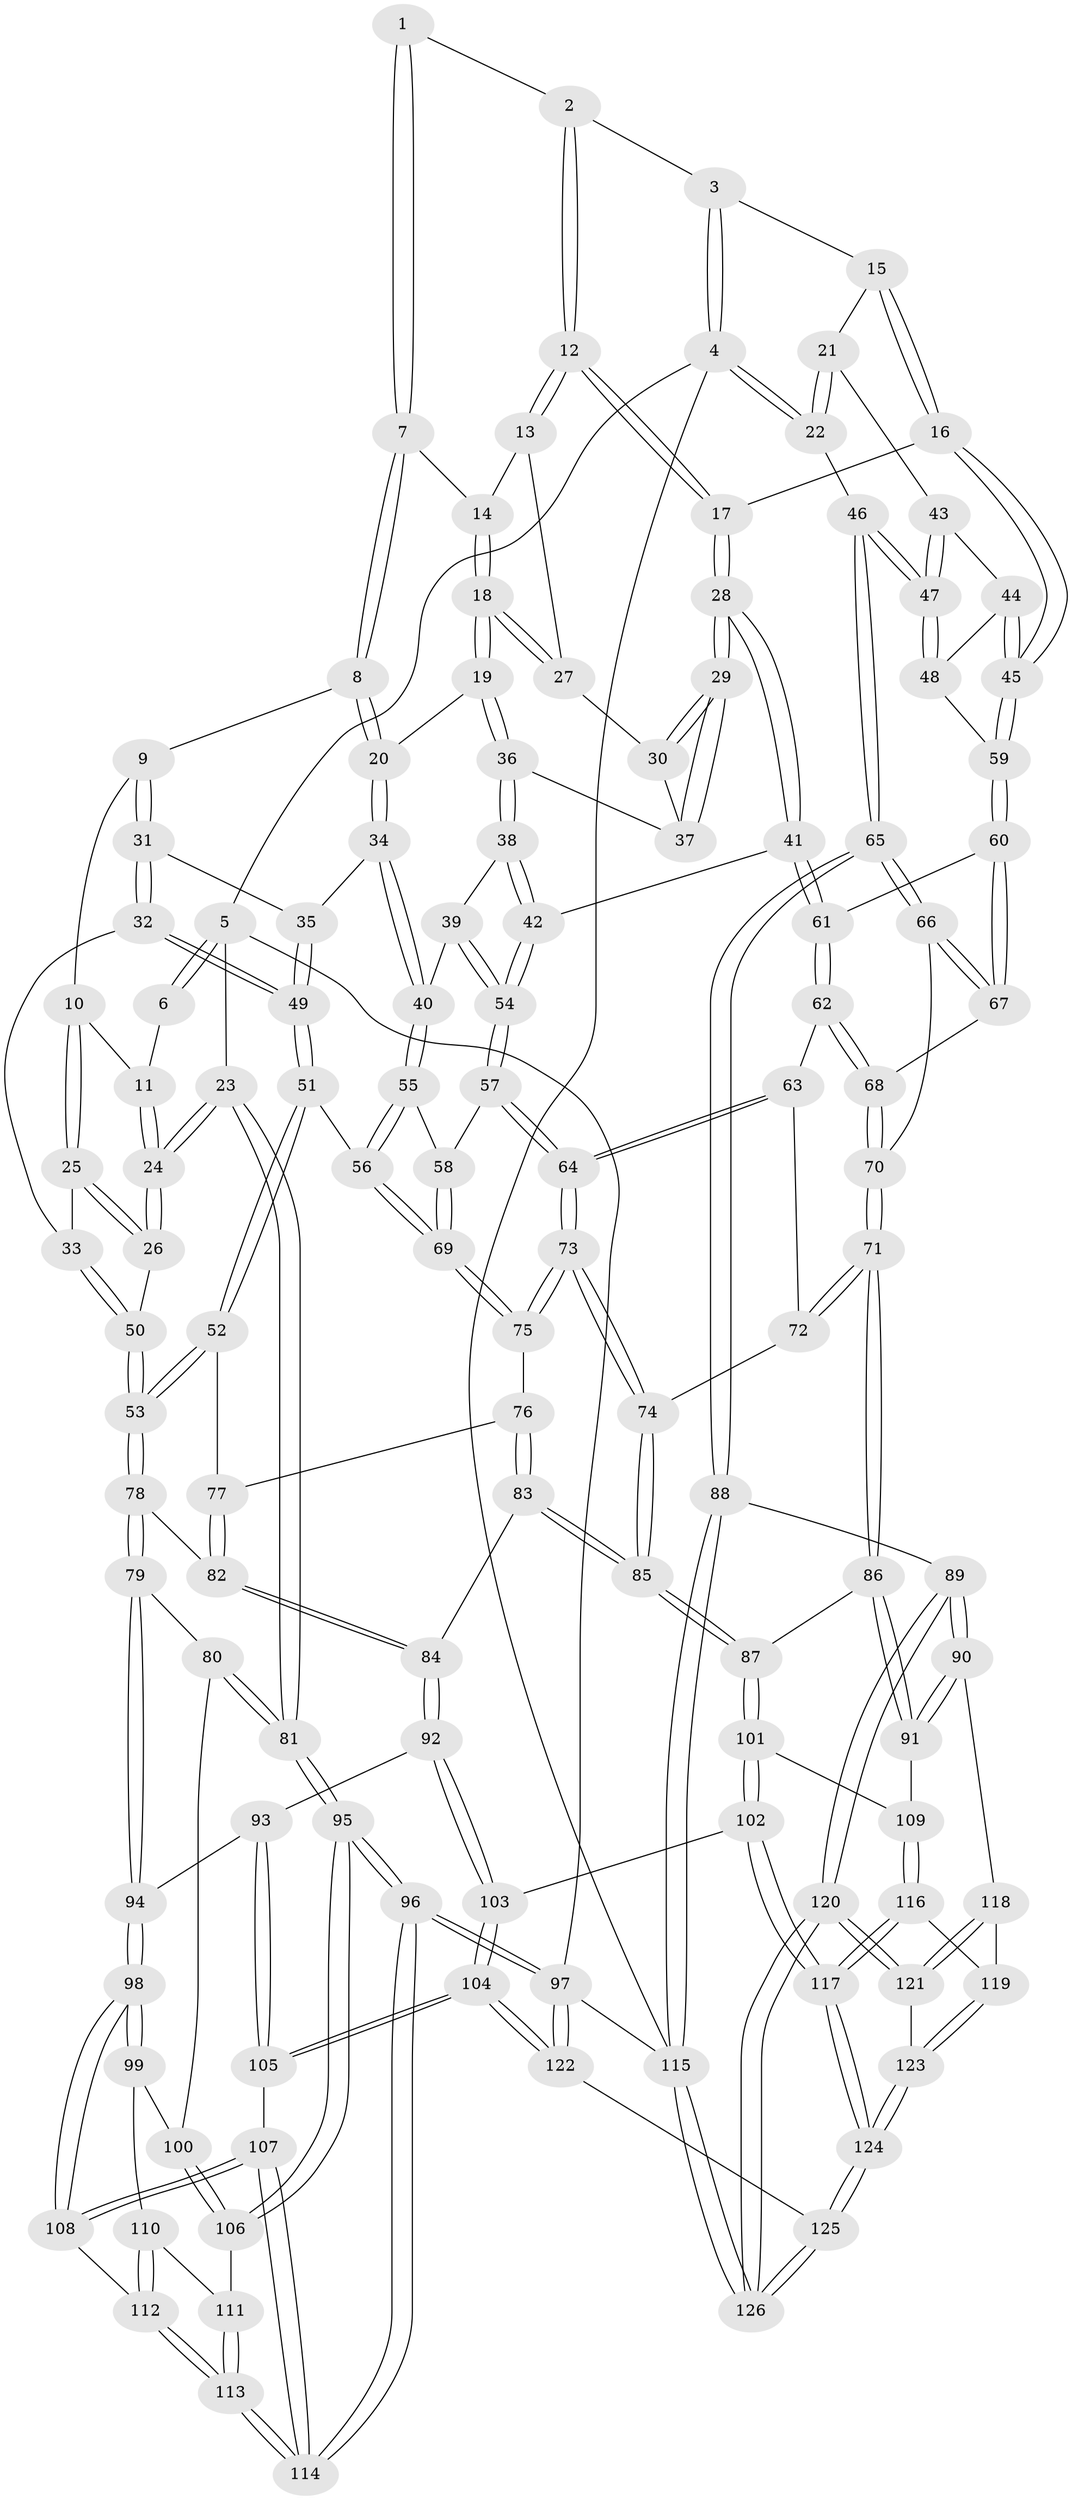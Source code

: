 // Generated by graph-tools (version 1.1) at 2025/16/03/09/25 04:16:51]
// undirected, 126 vertices, 312 edges
graph export_dot {
graph [start="1"]
  node [color=gray90,style=filled];
  1 [pos="+0.2963954424063694+0"];
  2 [pos="+0.735874879230579+0"];
  3 [pos="+0.7468379649466768+0"];
  4 [pos="+1+0"];
  5 [pos="+0+0"];
  6 [pos="+0.16550742152556505+0"];
  7 [pos="+0.31138267208229836+0"];
  8 [pos="+0.28987289554905243+0.03375363804804359"];
  9 [pos="+0.27380084922096887+0.050153602447395466"];
  10 [pos="+0.1227785736184893+0.09008690933450164"];
  11 [pos="+0.08151691611985486+0.0536544135319444"];
  12 [pos="+0.6515368537544558+0.009694862025871338"];
  13 [pos="+0.5955866635533529+0.04972346737966359"];
  14 [pos="+0.44140685648519645+0.03860515643717427"];
  15 [pos="+0.8614462469218042+0"];
  16 [pos="+0.7540589307922492+0.20126059906117064"];
  17 [pos="+0.6962686462628745+0.14950717448743023"];
  18 [pos="+0.4625098186949451+0.11874872318052823"];
  19 [pos="+0.455985806298146+0.130515845684229"];
  20 [pos="+0.3210524132534113+0.08773672491364554"];
  21 [pos="+0.9289871249213412+0.09805767085698022"];
  22 [pos="+1+0.11559501041472091"];
  23 [pos="+0+0.24382767705200875"];
  24 [pos="+0+0.23606507668995189"];
  25 [pos="+0.14560727381085087+0.1927472257829061"];
  26 [pos="+0+0.2387253074676879"];
  27 [pos="+0.5624737636177328+0.08934403420014425"];
  28 [pos="+0.5605295645399737+0.24126978464220306"];
  29 [pos="+0.5529789125499813+0.21095824524580079"];
  30 [pos="+0.5582414481171534+0.12141258216084312"];
  31 [pos="+0.2144989364718352+0.15527464983012057"];
  32 [pos="+0.15622897809640282+0.19290542181832715"];
  33 [pos="+0.14605724006066212+0.19289527269830728"];
  34 [pos="+0.35020595718412123+0.2092438582121373"];
  35 [pos="+0.2819498077822314+0.21102557756776189"];
  36 [pos="+0.4557956804352909+0.1343181882290591"];
  37 [pos="+0.49637071670659927+0.16027875645634593"];
  38 [pos="+0.4318618867375182+0.1860235824323636"];
  39 [pos="+0.3846845102262907+0.21007313815888826"];
  40 [pos="+0.35786813025396375+0.21716261760965186"];
  41 [pos="+0.5575808778706006+0.2494556518649834"];
  42 [pos="+0.5399215345486323+0.2599590437601588"];
  43 [pos="+0.9255170697013493+0.10561650685374621"];
  44 [pos="+0.9185585846893733+0.11570170351758446"];
  45 [pos="+0.7706151765345735+0.22358727766212816"];
  46 [pos="+1+0.45597373218670006"];
  47 [pos="+1+0.37536326007634935"];
  48 [pos="+0.9225233656211308+0.26834483521815833"];
  49 [pos="+0.22530013252074005+0.26714784760778215"];
  50 [pos="+0.14215538156856675+0.3347439708484962"];
  51 [pos="+0.24108670592809184+0.3411554273962132"];
  52 [pos="+0.2014881789825203+0.3763176924264491"];
  53 [pos="+0.18591446319218313+0.3833821769937219"];
  54 [pos="+0.5063432332405582+0.30546744255184305"];
  55 [pos="+0.3542538313336865+0.2653772649434273"];
  56 [pos="+0.31303756468182736+0.33337375314297785"];
  57 [pos="+0.49865924699650716+0.32106832834471777"];
  58 [pos="+0.46493466616392054+0.32155557923620837"];
  59 [pos="+0.772500243626739+0.23723025385958355"];
  60 [pos="+0.7723553384735174+0.23768010996867342"];
  61 [pos="+0.6350453340580033+0.30224603935694716"];
  62 [pos="+0.6387153501666205+0.33254358549464547"];
  63 [pos="+0.6138764281047857+0.359178639707477"];
  64 [pos="+0.5083748424811486+0.36032380960822435"];
  65 [pos="+1+0.4874139059437402"];
  66 [pos="+0.9085511849546111+0.44052844624574944"];
  67 [pos="+0.7765368407214193+0.27875258445853585"];
  68 [pos="+0.713732554324318+0.4076128133197492"];
  69 [pos="+0.36120290924785875+0.3875761237016088"];
  70 [pos="+0.7192338959796228+0.47310638865386534"];
  71 [pos="+0.6853325909355534+0.5132270609291549"];
  72 [pos="+0.6096244647728699+0.38128664326244666"];
  73 [pos="+0.5087598469186385+0.43155255652379837"];
  74 [pos="+0.5151020782036285+0.44269246038246823"];
  75 [pos="+0.37030507134055707+0.4188094403017396"];
  76 [pos="+0.35714033413953417+0.45150848001088173"];
  77 [pos="+0.27395322653422555+0.4393328798531605"];
  78 [pos="+0.12980244839317961+0.47474439588622136"];
  79 [pos="+0.06788891017574547+0.5131259761671703"];
  80 [pos="+0.061877492989641916+0.512828875954498"];
  81 [pos="+0+0.4430197645564354"];
  82 [pos="+0.27022449250518055+0.5317166332653476"];
  83 [pos="+0.35509008584069945+0.529943231806037"];
  84 [pos="+0.31704489737012265+0.5659634294690797"];
  85 [pos="+0.5510113281705995+0.5428059523889157"];
  86 [pos="+0.6756104600966313+0.5284608718089774"];
  87 [pos="+0.5561131884140882+0.5477438303135189"];
  88 [pos="+1+0.6540537542283935"];
  89 [pos="+0.9179018875667453+0.7080368497974645"];
  90 [pos="+0.8549872886193929+0.6935634801129215"];
  91 [pos="+0.7529082655640054+0.6350885376566024"];
  92 [pos="+0.31632746203396184+0.5709967086269259"];
  93 [pos="+0.1601170958810647+0.6173338858516486"];
  94 [pos="+0.12381385986720987+0.5960061211141563"];
  95 [pos="+0+1"];
  96 [pos="+0+1"];
  97 [pos="+0+1"];
  98 [pos="+0.10490573890542927+0.680875240481385"];
  99 [pos="+0.056976173983701354+0.6820381945811654"];
  100 [pos="+0.03789678065378532+0.6588345412957344"];
  101 [pos="+0.5199992445867501+0.6672526766498196"];
  102 [pos="+0.3906981971952566+0.7502202310449866"];
  103 [pos="+0.3455410990124407+0.7569995597324232"];
  104 [pos="+0.32372400354159087+0.7761553816946138"];
  105 [pos="+0.24979955820476407+0.7476036036504479"];
  106 [pos="+0.005503530575641393+0.6982886853429812"];
  107 [pos="+0.22032241773924655+0.7498294072119175"];
  108 [pos="+0.10645768842538528+0.6975686994737329"];
  109 [pos="+0.6188331190732488+0.7530297754764826"];
  110 [pos="+0.055855240045639264+0.6869072074473009"];
  111 [pos="+0.051571991500630944+0.6944532131870045"];
  112 [pos="+0.08746099855121177+0.7248592000344316"];
  113 [pos="+0.06294421310483812+0.7690838115235591"];
  114 [pos="+0.045923398339868325+0.8114201790867235"];
  115 [pos="+1+1"];
  116 [pos="+0.6328368161529603+0.7973350915035391"];
  117 [pos="+0.5418239553862382+0.8748966559989931"];
  118 [pos="+0.7734282434546897+0.7474289083240382"];
  119 [pos="+0.6605887001936551+0.8121554348904171"];
  120 [pos="+0.7769120900819728+0.9362132603942992"];
  121 [pos="+0.7208019802648153+0.9035782574448724"];
  122 [pos="+0.24882738735977034+1"];
  123 [pos="+0.7206403281284006+0.903493502321614"];
  124 [pos="+0.5395305112288449+0.9761920432605611"];
  125 [pos="+0.46751252769914664+1"];
  126 [pos="+0.92280148714812+1"];
  1 -- 2;
  1 -- 7;
  1 -- 7;
  2 -- 3;
  2 -- 12;
  2 -- 12;
  3 -- 4;
  3 -- 4;
  3 -- 15;
  4 -- 5;
  4 -- 22;
  4 -- 22;
  4 -- 115;
  5 -- 6;
  5 -- 6;
  5 -- 23;
  5 -- 97;
  6 -- 11;
  7 -- 8;
  7 -- 8;
  7 -- 14;
  8 -- 9;
  8 -- 20;
  8 -- 20;
  9 -- 10;
  9 -- 31;
  9 -- 31;
  10 -- 11;
  10 -- 25;
  10 -- 25;
  11 -- 24;
  11 -- 24;
  12 -- 13;
  12 -- 13;
  12 -- 17;
  12 -- 17;
  13 -- 14;
  13 -- 27;
  14 -- 18;
  14 -- 18;
  15 -- 16;
  15 -- 16;
  15 -- 21;
  16 -- 17;
  16 -- 45;
  16 -- 45;
  17 -- 28;
  17 -- 28;
  18 -- 19;
  18 -- 19;
  18 -- 27;
  18 -- 27;
  19 -- 20;
  19 -- 36;
  19 -- 36;
  20 -- 34;
  20 -- 34;
  21 -- 22;
  21 -- 22;
  21 -- 43;
  22 -- 46;
  23 -- 24;
  23 -- 24;
  23 -- 81;
  23 -- 81;
  24 -- 26;
  24 -- 26;
  25 -- 26;
  25 -- 26;
  25 -- 33;
  26 -- 50;
  27 -- 30;
  28 -- 29;
  28 -- 29;
  28 -- 41;
  28 -- 41;
  29 -- 30;
  29 -- 30;
  29 -- 37;
  29 -- 37;
  30 -- 37;
  31 -- 32;
  31 -- 32;
  31 -- 35;
  32 -- 33;
  32 -- 49;
  32 -- 49;
  33 -- 50;
  33 -- 50;
  34 -- 35;
  34 -- 40;
  34 -- 40;
  35 -- 49;
  35 -- 49;
  36 -- 37;
  36 -- 38;
  36 -- 38;
  38 -- 39;
  38 -- 42;
  38 -- 42;
  39 -- 40;
  39 -- 54;
  39 -- 54;
  40 -- 55;
  40 -- 55;
  41 -- 42;
  41 -- 61;
  41 -- 61;
  42 -- 54;
  42 -- 54;
  43 -- 44;
  43 -- 47;
  43 -- 47;
  44 -- 45;
  44 -- 45;
  44 -- 48;
  45 -- 59;
  45 -- 59;
  46 -- 47;
  46 -- 47;
  46 -- 65;
  46 -- 65;
  47 -- 48;
  47 -- 48;
  48 -- 59;
  49 -- 51;
  49 -- 51;
  50 -- 53;
  50 -- 53;
  51 -- 52;
  51 -- 52;
  51 -- 56;
  52 -- 53;
  52 -- 53;
  52 -- 77;
  53 -- 78;
  53 -- 78;
  54 -- 57;
  54 -- 57;
  55 -- 56;
  55 -- 56;
  55 -- 58;
  56 -- 69;
  56 -- 69;
  57 -- 58;
  57 -- 64;
  57 -- 64;
  58 -- 69;
  58 -- 69;
  59 -- 60;
  59 -- 60;
  60 -- 61;
  60 -- 67;
  60 -- 67;
  61 -- 62;
  61 -- 62;
  62 -- 63;
  62 -- 68;
  62 -- 68;
  63 -- 64;
  63 -- 64;
  63 -- 72;
  64 -- 73;
  64 -- 73;
  65 -- 66;
  65 -- 66;
  65 -- 88;
  65 -- 88;
  66 -- 67;
  66 -- 67;
  66 -- 70;
  67 -- 68;
  68 -- 70;
  68 -- 70;
  69 -- 75;
  69 -- 75;
  70 -- 71;
  70 -- 71;
  71 -- 72;
  71 -- 72;
  71 -- 86;
  71 -- 86;
  72 -- 74;
  73 -- 74;
  73 -- 74;
  73 -- 75;
  73 -- 75;
  74 -- 85;
  74 -- 85;
  75 -- 76;
  76 -- 77;
  76 -- 83;
  76 -- 83;
  77 -- 82;
  77 -- 82;
  78 -- 79;
  78 -- 79;
  78 -- 82;
  79 -- 80;
  79 -- 94;
  79 -- 94;
  80 -- 81;
  80 -- 81;
  80 -- 100;
  81 -- 95;
  81 -- 95;
  82 -- 84;
  82 -- 84;
  83 -- 84;
  83 -- 85;
  83 -- 85;
  84 -- 92;
  84 -- 92;
  85 -- 87;
  85 -- 87;
  86 -- 87;
  86 -- 91;
  86 -- 91;
  87 -- 101;
  87 -- 101;
  88 -- 89;
  88 -- 115;
  88 -- 115;
  89 -- 90;
  89 -- 90;
  89 -- 120;
  89 -- 120;
  90 -- 91;
  90 -- 91;
  90 -- 118;
  91 -- 109;
  92 -- 93;
  92 -- 103;
  92 -- 103;
  93 -- 94;
  93 -- 105;
  93 -- 105;
  94 -- 98;
  94 -- 98;
  95 -- 96;
  95 -- 96;
  95 -- 106;
  95 -- 106;
  96 -- 97;
  96 -- 97;
  96 -- 114;
  96 -- 114;
  97 -- 122;
  97 -- 122;
  97 -- 115;
  98 -- 99;
  98 -- 99;
  98 -- 108;
  98 -- 108;
  99 -- 100;
  99 -- 110;
  100 -- 106;
  100 -- 106;
  101 -- 102;
  101 -- 102;
  101 -- 109;
  102 -- 103;
  102 -- 117;
  102 -- 117;
  103 -- 104;
  103 -- 104;
  104 -- 105;
  104 -- 105;
  104 -- 122;
  104 -- 122;
  105 -- 107;
  106 -- 111;
  107 -- 108;
  107 -- 108;
  107 -- 114;
  107 -- 114;
  108 -- 112;
  109 -- 116;
  109 -- 116;
  110 -- 111;
  110 -- 112;
  110 -- 112;
  111 -- 113;
  111 -- 113;
  112 -- 113;
  112 -- 113;
  113 -- 114;
  113 -- 114;
  115 -- 126;
  115 -- 126;
  116 -- 117;
  116 -- 117;
  116 -- 119;
  117 -- 124;
  117 -- 124;
  118 -- 119;
  118 -- 121;
  118 -- 121;
  119 -- 123;
  119 -- 123;
  120 -- 121;
  120 -- 121;
  120 -- 126;
  120 -- 126;
  121 -- 123;
  122 -- 125;
  123 -- 124;
  123 -- 124;
  124 -- 125;
  124 -- 125;
  125 -- 126;
  125 -- 126;
}
